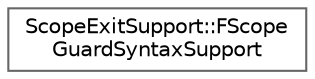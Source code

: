 digraph "Graphical Class Hierarchy"
{
 // INTERACTIVE_SVG=YES
 // LATEX_PDF_SIZE
  bgcolor="transparent";
  edge [fontname=Helvetica,fontsize=10,labelfontname=Helvetica,labelfontsize=10];
  node [fontname=Helvetica,fontsize=10,shape=box,height=0.2,width=0.4];
  rankdir="LR";
  Node0 [id="Node000000",label="ScopeExitSupport::FScope\lGuardSyntaxSupport",height=0.2,width=0.4,color="grey40", fillcolor="white", style="filled",URL="$d7/ddf/structScopeExitSupport_1_1FScopeGuardSyntaxSupport.html",tooltip=" "];
}
